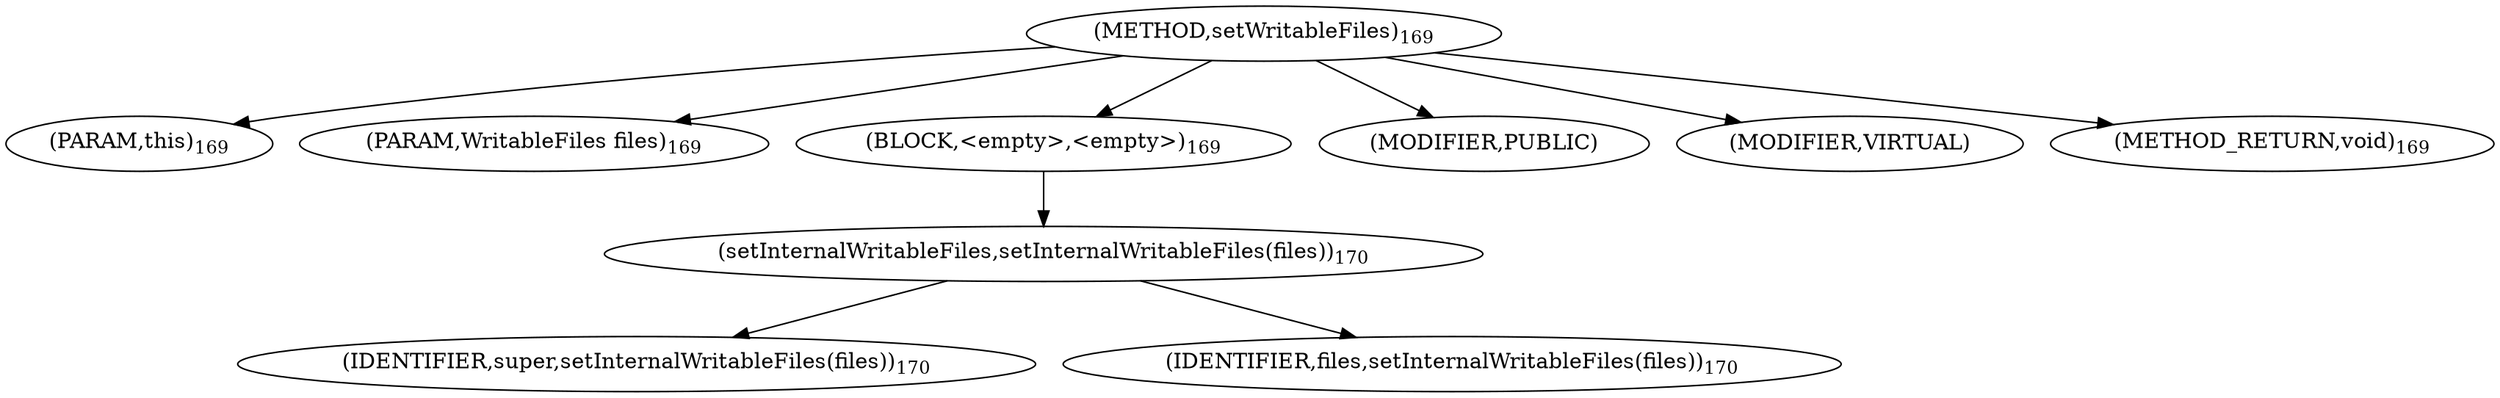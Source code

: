 digraph "setWritableFiles" {  
"196" [label = <(METHOD,setWritableFiles)<SUB>169</SUB>> ]
"197" [label = <(PARAM,this)<SUB>169</SUB>> ]
"198" [label = <(PARAM,WritableFiles files)<SUB>169</SUB>> ]
"199" [label = <(BLOCK,&lt;empty&gt;,&lt;empty&gt;)<SUB>169</SUB>> ]
"200" [label = <(setInternalWritableFiles,setInternalWritableFiles(files))<SUB>170</SUB>> ]
"201" [label = <(IDENTIFIER,super,setInternalWritableFiles(files))<SUB>170</SUB>> ]
"202" [label = <(IDENTIFIER,files,setInternalWritableFiles(files))<SUB>170</SUB>> ]
"203" [label = <(MODIFIER,PUBLIC)> ]
"204" [label = <(MODIFIER,VIRTUAL)> ]
"205" [label = <(METHOD_RETURN,void)<SUB>169</SUB>> ]
  "196" -> "197" 
  "196" -> "198" 
  "196" -> "199" 
  "196" -> "203" 
  "196" -> "204" 
  "196" -> "205" 
  "199" -> "200" 
  "200" -> "201" 
  "200" -> "202" 
}
